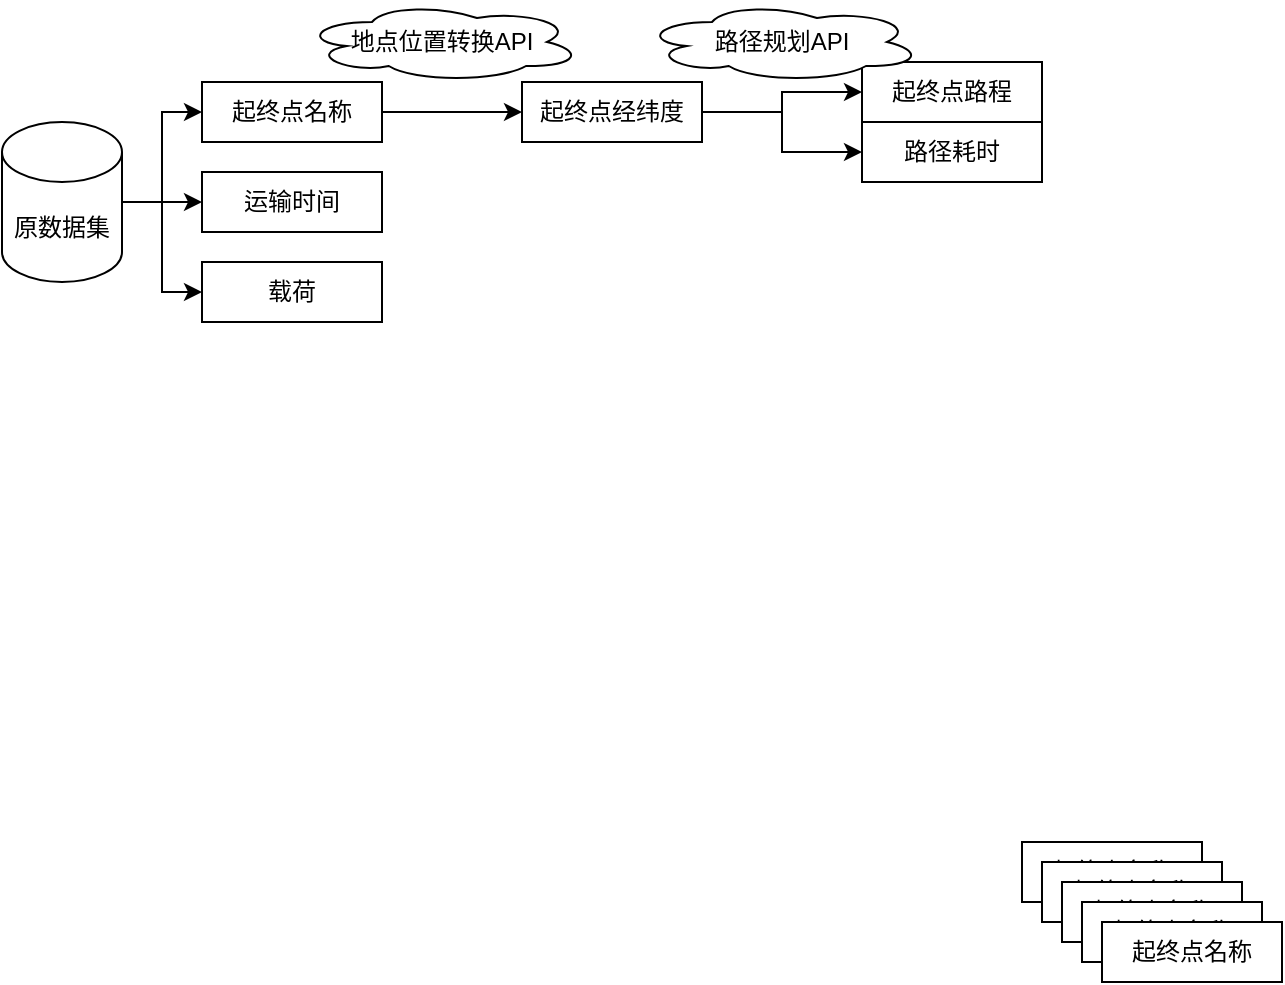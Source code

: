 <mxfile version="24.0.5" type="github">
  <diagram name="第 1 页" id="x_F4PFE9Y_MlBvsMnBGm">
    <mxGraphModel dx="1379" dy="788" grid="1" gridSize="10" guides="1" tooltips="1" connect="1" arrows="1" fold="1" page="1" pageScale="1" pageWidth="2827" pageHeight="1169" math="0" shadow="0">
      <root>
        <mxCell id="0" />
        <mxCell id="1" parent="0" />
        <mxCell id="HDvRyNb_MUXCUUyJ7k2R-21" style="edgeStyle=orthogonalEdgeStyle;rounded=0;orthogonalLoop=1;jettySize=auto;html=1;exitX=1;exitY=0.5;exitDx=0;exitDy=0;exitPerimeter=0;entryX=0;entryY=0.5;entryDx=0;entryDy=0;" edge="1" parent="1" source="HDvRyNb_MUXCUUyJ7k2R-1" target="HDvRyNb_MUXCUUyJ7k2R-3">
          <mxGeometry relative="1" as="geometry" />
        </mxCell>
        <mxCell id="HDvRyNb_MUXCUUyJ7k2R-22" style="edgeStyle=orthogonalEdgeStyle;rounded=0;orthogonalLoop=1;jettySize=auto;html=1;exitX=1;exitY=0.5;exitDx=0;exitDy=0;exitPerimeter=0;entryX=0;entryY=0.5;entryDx=0;entryDy=0;" edge="1" parent="1" source="HDvRyNb_MUXCUUyJ7k2R-1" target="HDvRyNb_MUXCUUyJ7k2R-4">
          <mxGeometry relative="1" as="geometry" />
        </mxCell>
        <mxCell id="HDvRyNb_MUXCUUyJ7k2R-23" style="edgeStyle=orthogonalEdgeStyle;rounded=0;orthogonalLoop=1;jettySize=auto;html=1;exitX=1;exitY=0.5;exitDx=0;exitDy=0;exitPerimeter=0;entryX=0;entryY=0.5;entryDx=0;entryDy=0;" edge="1" parent="1" source="HDvRyNb_MUXCUUyJ7k2R-1" target="HDvRyNb_MUXCUUyJ7k2R-5">
          <mxGeometry relative="1" as="geometry" />
        </mxCell>
        <mxCell id="HDvRyNb_MUXCUUyJ7k2R-1" value="原数据集" style="shape=cylinder3;whiteSpace=wrap;html=1;boundedLbl=1;backgroundOutline=1;size=15;" vertex="1" parent="1">
          <mxGeometry x="210" y="220" width="60" height="80" as="geometry" />
        </mxCell>
        <mxCell id="HDvRyNb_MUXCUUyJ7k2R-15" style="edgeStyle=orthogonalEdgeStyle;rounded=0;orthogonalLoop=1;jettySize=auto;html=1;exitX=1;exitY=0.5;exitDx=0;exitDy=0;" edge="1" parent="1" source="HDvRyNb_MUXCUUyJ7k2R-3" target="HDvRyNb_MUXCUUyJ7k2R-6">
          <mxGeometry relative="1" as="geometry" />
        </mxCell>
        <mxCell id="HDvRyNb_MUXCUUyJ7k2R-3" value="起终点名称" style="rounded=0;whiteSpace=wrap;html=1;" vertex="1" parent="1">
          <mxGeometry x="310" y="200" width="90" height="30" as="geometry" />
        </mxCell>
        <mxCell id="HDvRyNb_MUXCUUyJ7k2R-4" value="运输时间" style="rounded=0;whiteSpace=wrap;html=1;" vertex="1" parent="1">
          <mxGeometry x="310" y="245" width="90" height="30" as="geometry" />
        </mxCell>
        <mxCell id="HDvRyNb_MUXCUUyJ7k2R-5" value="载荷" style="rounded=0;whiteSpace=wrap;html=1;" vertex="1" parent="1">
          <mxGeometry x="310" y="290" width="90" height="30" as="geometry" />
        </mxCell>
        <mxCell id="HDvRyNb_MUXCUUyJ7k2R-16" style="edgeStyle=orthogonalEdgeStyle;rounded=0;orthogonalLoop=1;jettySize=auto;html=1;exitX=1;exitY=0.5;exitDx=0;exitDy=0;entryX=0;entryY=0.5;entryDx=0;entryDy=0;" edge="1" parent="1" source="HDvRyNb_MUXCUUyJ7k2R-6" target="HDvRyNb_MUXCUUyJ7k2R-7">
          <mxGeometry relative="1" as="geometry" />
        </mxCell>
        <mxCell id="HDvRyNb_MUXCUUyJ7k2R-20" style="edgeStyle=orthogonalEdgeStyle;rounded=0;orthogonalLoop=1;jettySize=auto;html=1;exitX=1;exitY=0.5;exitDx=0;exitDy=0;" edge="1" parent="1" source="HDvRyNb_MUXCUUyJ7k2R-6" target="HDvRyNb_MUXCUUyJ7k2R-19">
          <mxGeometry relative="1" as="geometry" />
        </mxCell>
        <mxCell id="HDvRyNb_MUXCUUyJ7k2R-6" value="起终点经纬度" style="rounded=0;whiteSpace=wrap;html=1;" vertex="1" parent="1">
          <mxGeometry x="470" y="200" width="90" height="30" as="geometry" />
        </mxCell>
        <mxCell id="HDvRyNb_MUXCUUyJ7k2R-7" value="起终点路程" style="rounded=0;whiteSpace=wrap;html=1;" vertex="1" parent="1">
          <mxGeometry x="640" y="190" width="90" height="30" as="geometry" />
        </mxCell>
        <mxCell id="HDvRyNb_MUXCUUyJ7k2R-10" value="起终点名称" style="rounded=0;whiteSpace=wrap;html=1;" vertex="1" parent="1">
          <mxGeometry x="720" y="580" width="90" height="30" as="geometry" />
        </mxCell>
        <mxCell id="HDvRyNb_MUXCUUyJ7k2R-11" value="起终点名称" style="rounded=0;whiteSpace=wrap;html=1;" vertex="1" parent="1">
          <mxGeometry x="730" y="590" width="90" height="30" as="geometry" />
        </mxCell>
        <mxCell id="HDvRyNb_MUXCUUyJ7k2R-12" value="起终点名称" style="rounded=0;whiteSpace=wrap;html=1;" vertex="1" parent="1">
          <mxGeometry x="740" y="600" width="90" height="30" as="geometry" />
        </mxCell>
        <mxCell id="HDvRyNb_MUXCUUyJ7k2R-13" value="起终点名称" style="rounded=0;whiteSpace=wrap;html=1;" vertex="1" parent="1">
          <mxGeometry x="750" y="610" width="90" height="30" as="geometry" />
        </mxCell>
        <mxCell id="HDvRyNb_MUXCUUyJ7k2R-14" value="起终点名称" style="rounded=0;whiteSpace=wrap;html=1;" vertex="1" parent="1">
          <mxGeometry x="760" y="620" width="90" height="30" as="geometry" />
        </mxCell>
        <mxCell id="HDvRyNb_MUXCUUyJ7k2R-17" value="地点位置转换API" style="ellipse;shape=cloud;whiteSpace=wrap;html=1;" vertex="1" parent="1">
          <mxGeometry x="360" y="160" width="140" height="40" as="geometry" />
        </mxCell>
        <mxCell id="HDvRyNb_MUXCUUyJ7k2R-18" value="路径规划API" style="ellipse;shape=cloud;whiteSpace=wrap;html=1;" vertex="1" parent="1">
          <mxGeometry x="530" y="160" width="140" height="40" as="geometry" />
        </mxCell>
        <mxCell id="HDvRyNb_MUXCUUyJ7k2R-19" value="路径耗时" style="rounded=0;whiteSpace=wrap;html=1;" vertex="1" parent="1">
          <mxGeometry x="640" y="220" width="90" height="30" as="geometry" />
        </mxCell>
      </root>
    </mxGraphModel>
  </diagram>
</mxfile>
